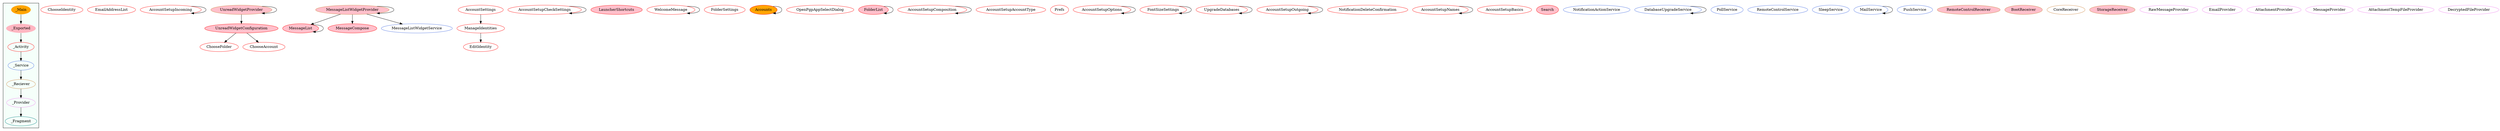 digraph G {
subgraph cluster_legend{ 
bgcolor=mintcream;
_Activity[color = red];
_Service[color = royalblue];
_Provider[color = violet];
_Reciever[color = peru];
_Fragment[color = teal];
_Main[style=filled, fillcolor=orange, color = mintcream];
_Exported[style=filled, fillcolor=lightpink, color = mintcream];
_Main -> _Exported -> _Activity -> _Service -> _Reciever -> _Provider -> _Fragment; 
}
ChooseIdentity[color = red];
EmailAddressList[color = red];
AccountSetupIncoming[color = red];
ChooseFolder[color = red];
MessageList[style=filled, fillcolor=pink, color = red];
AccountSettings[color = red];
AccountSetupCheckSettings[color = red];
LauncherShortcuts[style=filled, fillcolor=pink, color = red];
WelcomeMessage[color = red];
FolderSettings[color = red];
MessageCompose[style=filled, fillcolor=pink, color = red];
Accounts[style=filled, fillcolor=orange, color = red];
OpenPgpAppSelectDialog[color = red];
FolderList[style=filled, fillcolor=pink, color = red];
EditIdentity[color = red];
AccountSetupComposition[color = red];
AccountSetupAccountType[color = red];
ChooseAccount[color = red];
ManageIdentities[color = red];
Prefs[color = red];
AccountSetupOptions[color = red];
FontSizeSettings[color = red];
UpgradeDatabases[color = red];
AccountSetupOutgoing[color = red];
NotificationDeleteConfirmation[color = red];
AccountSetupNames[color = red];
AccountSetupBasics[color = red];
Search[style=filled, fillcolor=pink, color = red];
UnreadWidgetConfiguration[style=filled, fillcolor=pink, color = red];
NotificationActionService[color = royalblue];
DatabaseUpgradeService[color = royalblue];
PollService[color = royalblue];
RemoteControlService[color = royalblue];
SleepService[color = royalblue];
MessageListWidgetService[color = royalblue];
MailService[color = royalblue];
PushService[color = royalblue];
RemoteControlReceiver[style=filled, fillcolor=pink, color = peru];
UnreadWidgetProvider[style=filled, fillcolor=pink, color = peru];
BootReceiver[style=filled, fillcolor=pink, color = peru];
CoreReceiver[color = peru];
MessageListWidgetProvider[style=filled, fillcolor=pink, color = peru];
StorageReceiver[style=filled, fillcolor=pink, color = peru];
RawMessageProvider[color = violet];
EmailProvider[color = violet];
AttachmentProvider[color = violet];
MessageProvider[color = violet];
AttachmentTempFileProvider[color = violet];
DecryptedFileProvider[color = violet];
AccountSetupComposition->AccountSetupComposition;
AccountSetupIncoming->AccountSetupIncoming;
DatabaseUpgradeService->DatabaseUpgradeService;
ManageIdentities->EditIdentity;
AccountSetupOptions->AccountSetupOptions;
UpgradeDatabases->UpgradeDatabases;
FontSizeSettings->FontSizeSettings;
MessageList->MessageList;
AccountSetupOutgoing->AccountSetupOutgoing;
AccountSettings->ManageIdentities;
AccountSetupCheckSettings->AccountSetupCheckSettings;
WelcomeMessage->WelcomeMessage;
UnreadWidgetProvider->UnreadWidgetProvider;
UnreadWidgetProvider->UnreadWidgetConfiguration;
AccountSetupNames->AccountSetupNames;
Accounts->Accounts;
FolderList->FolderList;
UnreadWidgetConfiguration->ChooseFolder;
UnreadWidgetConfiguration->ChooseAccount;
MessageListWidgetProvider->MessageCompose;
MessageListWidgetProvider->MessageListWidgetService;
MessageListWidgetProvider->MessageListWidgetProvider;
MessageListWidgetProvider->MessageList;
MailService->MailService;
}
